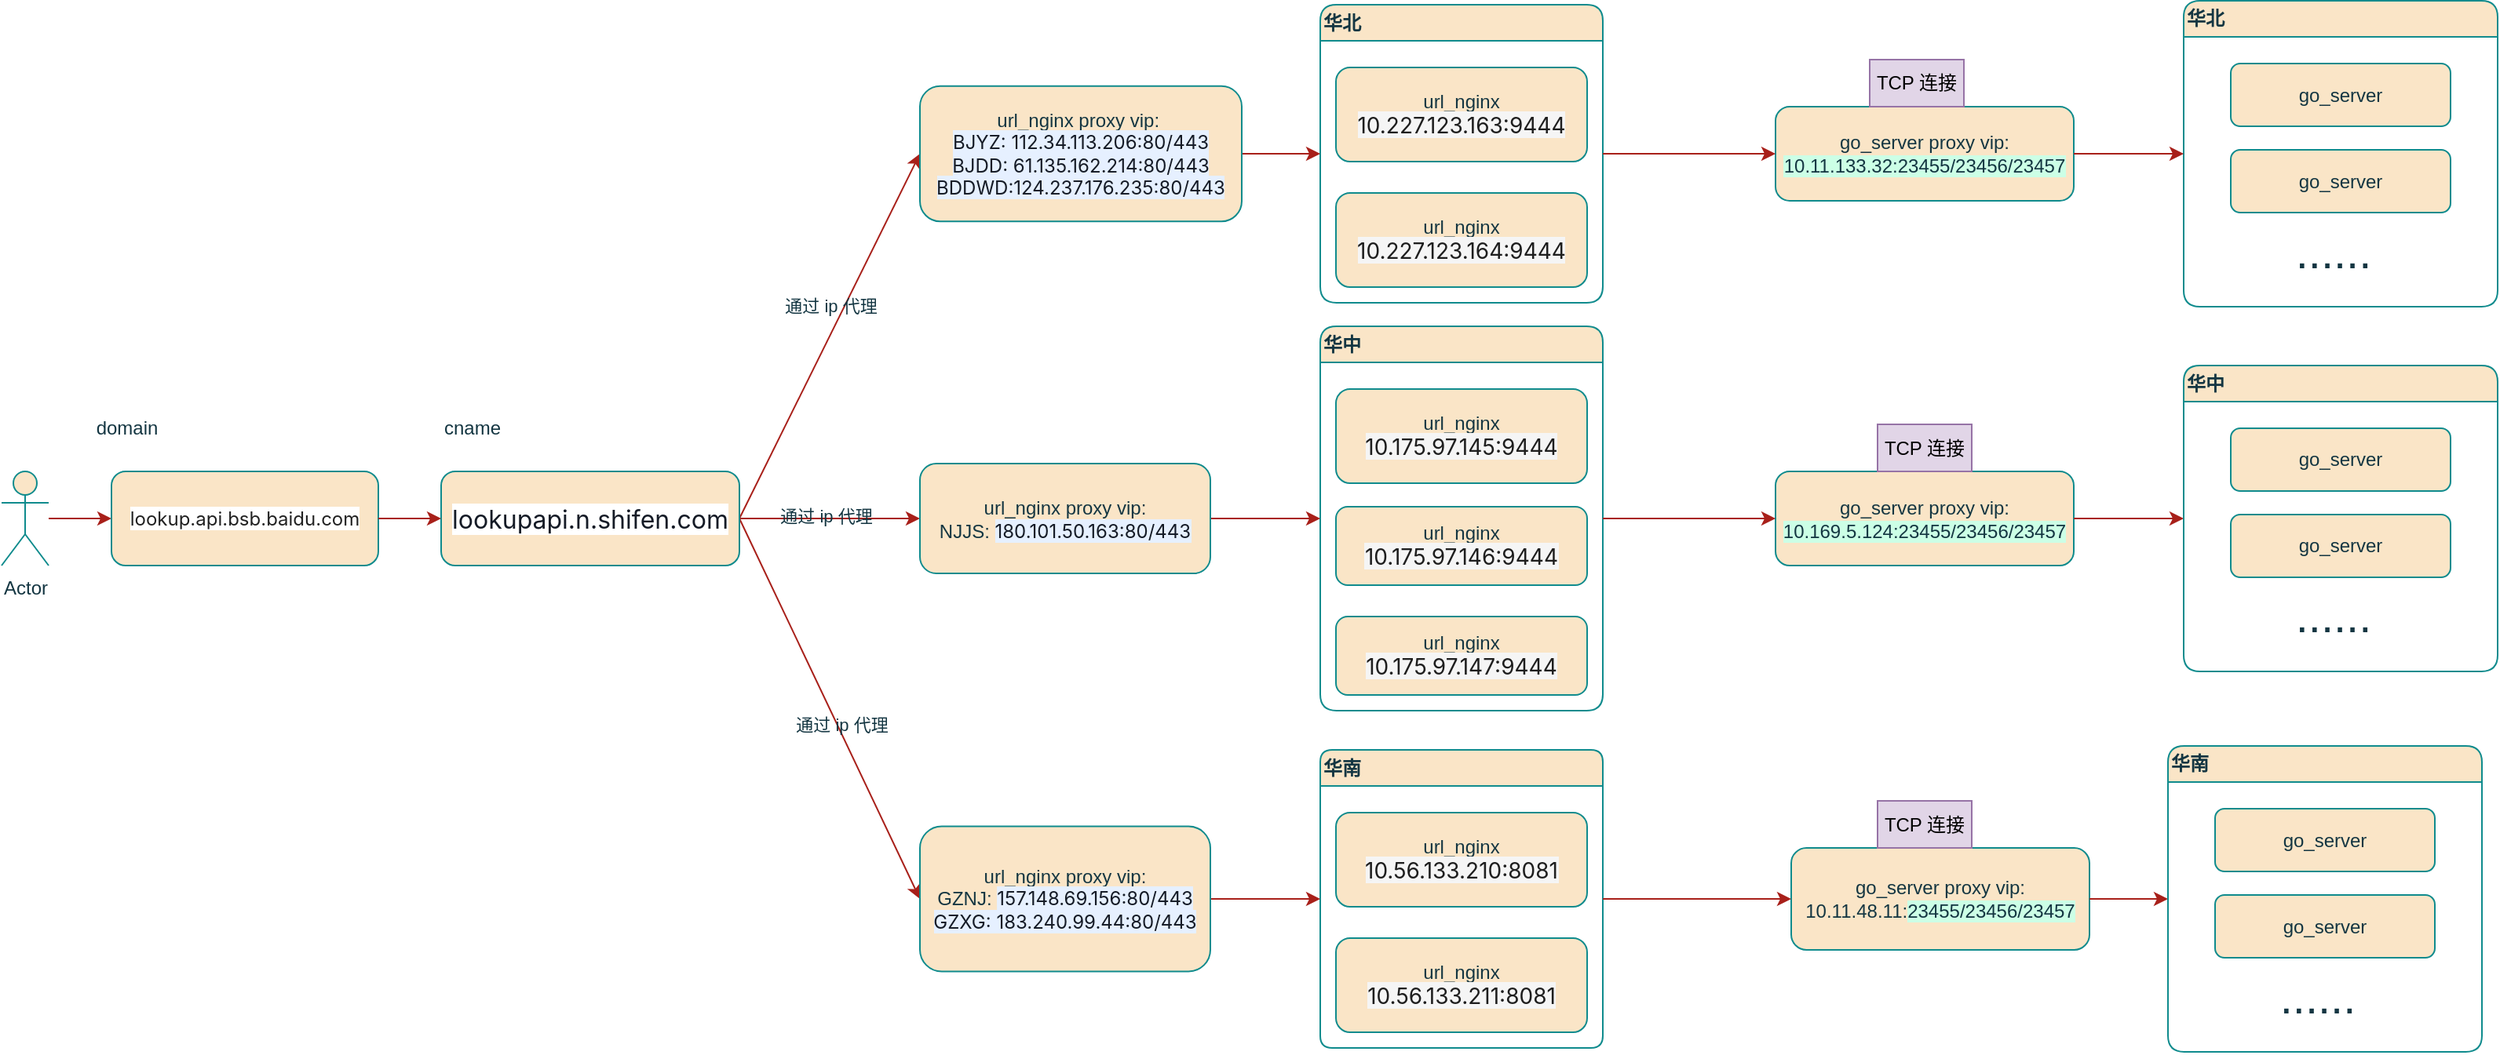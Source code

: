 <mxfile version="24.7.7">
  <diagram name="第 1 页" id="3OlnybCZuQFbsvdLqa09">
    <mxGraphModel dx="2074" dy="1121" grid="1" gridSize="10" guides="1" tooltips="1" connect="1" arrows="1" fold="1" page="1" pageScale="1" pageWidth="3300" pageHeight="4681" math="0" shadow="0">
      <root>
        <mxCell id="0" />
        <mxCell id="1" parent="0" />
        <mxCell id="zS4iTFZCfX0krXfUyPuB-29" style="edgeStyle=orthogonalEdgeStyle;rounded=1;orthogonalLoop=1;jettySize=auto;html=1;entryX=0;entryY=0.5;entryDx=0;entryDy=0;labelBackgroundColor=none;strokeColor=#A8201A;fontColor=default;" edge="1" parent="1" source="zS4iTFZCfX0krXfUyPuB-2" target="zS4iTFZCfX0krXfUyPuB-3">
          <mxGeometry relative="1" as="geometry" />
        </mxCell>
        <mxCell id="zS4iTFZCfX0krXfUyPuB-2" value="Actor" style="shape=umlActor;verticalLabelPosition=bottom;verticalAlign=top;html=1;outlineConnect=0;rounded=1;labelBackgroundColor=none;fillColor=#FAE5C7;strokeColor=#0F8B8D;fontColor=#143642;" vertex="1" parent="1">
          <mxGeometry x="60" y="382.5" width="30" height="60" as="geometry" />
        </mxCell>
        <mxCell id="zS4iTFZCfX0krXfUyPuB-3" value="&lt;span style=&quot;color: rgb(33, 33, 33); font-family: Inter, system-ui, -apple-system, &amp;quot;system-ui&amp;quot;, &amp;quot;Segoe UI&amp;quot;, Roboto, Oxygen, Ubuntu, Cantarell, &amp;quot;Fira Sans&amp;quot;, &amp;quot;Droid Sans&amp;quot;, Helvetica, Arial, sans-serif; text-align: left; white-space-collapse: preserve; background-color: rgb(255, 255, 255);&quot;&gt;lookup.api.bsb.baidu.com&lt;/span&gt;" style="rounded=1;whiteSpace=wrap;html=1;labelBackgroundColor=none;fillColor=#FAE5C7;strokeColor=#0F8B8D;fontColor=#143642;" vertex="1" parent="1">
          <mxGeometry x="130" y="382.5" width="170" height="60" as="geometry" />
        </mxCell>
        <mxCell id="zS4iTFZCfX0krXfUyPuB-12" value="华中" style="swimlane;whiteSpace=wrap;html=1;align=left;rounded=1;labelBackgroundColor=none;fillColor=#FAE5C7;strokeColor=#0F8B8D;fontColor=#143642;" vertex="1" parent="1">
          <mxGeometry x="900" y="290" width="180" height="245" as="geometry" />
        </mxCell>
        <mxCell id="zS4iTFZCfX0krXfUyPuB-13" value="url_nginx&lt;div&gt;&lt;span style=&quot;color: rgba(0, 0, 0, 0.88); font-family: -apple-system, &amp;quot;system-ui&amp;quot;, &amp;quot;Segoe UI&amp;quot;, Roboto, &amp;quot;Helvetica Neue&amp;quot;, Arial, &amp;quot;Noto Sans&amp;quot;, sans-serif, &amp;quot;Apple Color Emoji&amp;quot;, &amp;quot;Segoe UI Emoji&amp;quot;, &amp;quot;Segoe UI Symbol&amp;quot;, &amp;quot;Noto Color Emoji&amp;quot;; font-size: 14px; text-align: start; background-color: rgb(245, 245, 245);&quot;&gt;10.175.97.145:9444&lt;/span&gt;&lt;br&gt;&lt;/div&gt;" style="rounded=1;whiteSpace=wrap;html=1;labelBackgroundColor=none;fillColor=#FAE5C7;strokeColor=#0F8B8D;fontColor=#143642;" vertex="1" parent="zS4iTFZCfX0krXfUyPuB-12">
          <mxGeometry x="10" y="40" width="160" height="60" as="geometry" />
        </mxCell>
        <mxCell id="zS4iTFZCfX0krXfUyPuB-14" value="url_nginx&lt;div&gt;&lt;span style=&quot;color: rgba(0, 0, 0, 0.88); font-family: -apple-system, &amp;quot;system-ui&amp;quot;, &amp;quot;Segoe UI&amp;quot;, Roboto, &amp;quot;Helvetica Neue&amp;quot;, Arial, &amp;quot;Noto Sans&amp;quot;, sans-serif, &amp;quot;Apple Color Emoji&amp;quot;, &amp;quot;Segoe UI Emoji&amp;quot;, &amp;quot;Segoe UI Symbol&amp;quot;, &amp;quot;Noto Color Emoji&amp;quot;; font-size: 14px; text-align: start; background-color: rgb(245, 245, 245);&quot;&gt;10.175.97.146:9444&lt;/span&gt;&lt;br&gt;&lt;/div&gt;" style="rounded=1;whiteSpace=wrap;html=1;labelBackgroundColor=none;fillColor=#FAE5C7;strokeColor=#0F8B8D;fontColor=#143642;" vertex="1" parent="zS4iTFZCfX0krXfUyPuB-12">
          <mxGeometry x="10" y="115" width="160" height="50" as="geometry" />
        </mxCell>
        <mxCell id="zS4iTFZCfX0krXfUyPuB-84" value="url_nginx&lt;div&gt;&lt;span style=&quot;color: rgba(0, 0, 0, 0.88); font-family: -apple-system, &amp;quot;system-ui&amp;quot;, &amp;quot;Segoe UI&amp;quot;, Roboto, &amp;quot;Helvetica Neue&amp;quot;, Arial, &amp;quot;Noto Sans&amp;quot;, sans-serif, &amp;quot;Apple Color Emoji&amp;quot;, &amp;quot;Segoe UI Emoji&amp;quot;, &amp;quot;Segoe UI Symbol&amp;quot;, &amp;quot;Noto Color Emoji&amp;quot;; font-size: 14px; text-align: start; background-color: rgb(245, 245, 245);&quot;&gt;10.175.97.147:9444&lt;/span&gt;&lt;br&gt;&lt;/div&gt;" style="rounded=1;whiteSpace=wrap;html=1;labelBackgroundColor=none;fillColor=#FAE5C7;strokeColor=#0F8B8D;fontColor=#143642;" vertex="1" parent="zS4iTFZCfX0krXfUyPuB-12">
          <mxGeometry x="10" y="185" width="160" height="50" as="geometry" />
        </mxCell>
        <mxCell id="zS4iTFZCfX0krXfUyPuB-18" value="华南" style="swimlane;whiteSpace=wrap;html=1;align=left;horizontal=1;rounded=1;labelBackgroundColor=none;fillColor=#FAE5C7;strokeColor=#0F8B8D;fontColor=#143642;arcSize=11;" vertex="1" parent="1">
          <mxGeometry x="900" y="560" width="180" height="190" as="geometry" />
        </mxCell>
        <mxCell id="zS4iTFZCfX0krXfUyPuB-19" value="url_nginx&lt;div&gt;&lt;span style=&quot;color: rgba(0, 0, 0, 0.88); font-family: -apple-system, &amp;quot;system-ui&amp;quot;, &amp;quot;Segoe UI&amp;quot;, Roboto, &amp;quot;Helvetica Neue&amp;quot;, Arial, &amp;quot;Noto Sans&amp;quot;, sans-serif, &amp;quot;Apple Color Emoji&amp;quot;, &amp;quot;Segoe UI Emoji&amp;quot;, &amp;quot;Segoe UI Symbol&amp;quot;, &amp;quot;Noto Color Emoji&amp;quot;; font-size: 14px; text-align: start; background-color: rgb(245, 245, 245);&quot;&gt;10.56.133.210:8081&lt;/span&gt;&lt;br&gt;&lt;/div&gt;" style="rounded=1;whiteSpace=wrap;html=1;labelBackgroundColor=none;fillColor=#FAE5C7;strokeColor=#0F8B8D;fontColor=#143642;" vertex="1" parent="zS4iTFZCfX0krXfUyPuB-18">
          <mxGeometry x="10" y="40" width="160" height="60" as="geometry" />
        </mxCell>
        <mxCell id="zS4iTFZCfX0krXfUyPuB-20" value="url_nginx&lt;div&gt;&lt;span style=&quot;color: rgba(0, 0, 0, 0.88); font-family: -apple-system, &amp;quot;system-ui&amp;quot;, &amp;quot;Segoe UI&amp;quot;, Roboto, &amp;quot;Helvetica Neue&amp;quot;, Arial, &amp;quot;Noto Sans&amp;quot;, sans-serif, &amp;quot;Apple Color Emoji&amp;quot;, &amp;quot;Segoe UI Emoji&amp;quot;, &amp;quot;Segoe UI Symbol&amp;quot;, &amp;quot;Noto Color Emoji&amp;quot;; font-size: 14px; text-align: start; background-color: rgb(245, 245, 245);&quot;&gt;10.56.133.211:8081&lt;/span&gt;&lt;br&gt;&lt;/div&gt;" style="rounded=1;whiteSpace=wrap;html=1;labelBackgroundColor=none;fillColor=#FAE5C7;strokeColor=#0F8B8D;fontColor=#143642;" vertex="1" parent="zS4iTFZCfX0krXfUyPuB-18">
          <mxGeometry x="10" y="120" width="160" height="60" as="geometry" />
        </mxCell>
        <mxCell id="zS4iTFZCfX0krXfUyPuB-21" value="华北" style="swimlane;whiteSpace=wrap;html=1;align=left;rounded=1;labelBackgroundColor=none;fillColor=#FAE5C7;strokeColor=#0F8B8D;fontColor=#143642;" vertex="1" parent="1">
          <mxGeometry x="900" y="85" width="180" height="190" as="geometry">
            <mxRectangle x="640" y="90" width="130" height="30" as="alternateBounds" />
          </mxGeometry>
        </mxCell>
        <mxCell id="zS4iTFZCfX0krXfUyPuB-22" value="url_nginx&lt;div&gt;&lt;span style=&quot;color: rgba(0, 0, 0, 0.88); font-family: -apple-system, &amp;quot;system-ui&amp;quot;, &amp;quot;Segoe UI&amp;quot;, Roboto, &amp;quot;Helvetica Neue&amp;quot;, Arial, &amp;quot;Noto Sans&amp;quot;, sans-serif, &amp;quot;Apple Color Emoji&amp;quot;, &amp;quot;Segoe UI Emoji&amp;quot;, &amp;quot;Segoe UI Symbol&amp;quot;, &amp;quot;Noto Color Emoji&amp;quot;; font-size: 14px; text-align: start; background-color: rgb(245, 245, 245);&quot;&gt;10.227.123.163:9444&lt;/span&gt;&lt;/div&gt;" style="rounded=1;whiteSpace=wrap;html=1;labelBackgroundColor=none;fillColor=#FAE5C7;strokeColor=#0F8B8D;fontColor=#143642;" vertex="1" parent="zS4iTFZCfX0krXfUyPuB-21">
          <mxGeometry x="10" y="40" width="160" height="60" as="geometry" />
        </mxCell>
        <mxCell id="zS4iTFZCfX0krXfUyPuB-23" value="url_nginx&lt;div&gt;&lt;span style=&quot;color: rgba(0, 0, 0, 0.88); font-family: -apple-system, &amp;quot;system-ui&amp;quot;, &amp;quot;Segoe UI&amp;quot;, Roboto, &amp;quot;Helvetica Neue&amp;quot;, Arial, &amp;quot;Noto Sans&amp;quot;, sans-serif, &amp;quot;Apple Color Emoji&amp;quot;, &amp;quot;Segoe UI Emoji&amp;quot;, &amp;quot;Segoe UI Symbol&amp;quot;, &amp;quot;Noto Color Emoji&amp;quot;; font-size: 14px; text-align: start; background-color: rgb(245, 245, 245);&quot;&gt;10.227.123.164:9444&lt;/span&gt;&lt;br&gt;&lt;/div&gt;" style="rounded=1;whiteSpace=wrap;html=1;labelBackgroundColor=none;fillColor=#FAE5C7;strokeColor=#0F8B8D;fontColor=#143642;" vertex="1" parent="zS4iTFZCfX0krXfUyPuB-21">
          <mxGeometry x="10" y="120" width="160" height="60" as="geometry" />
        </mxCell>
        <mxCell id="zS4iTFZCfX0krXfUyPuB-24" value="" style="endArrow=classic;html=1;rounded=1;exitX=1;exitY=0.5;exitDx=0;exitDy=0;entryX=0;entryY=0.5;entryDx=0;entryDy=0;labelBackgroundColor=none;strokeColor=#A8201A;fontColor=default;" edge="1" parent="1" source="zS4iTFZCfX0krXfUyPuB-79" target="zS4iTFZCfX0krXfUyPuB-50">
          <mxGeometry width="50" height="50" relative="1" as="geometry">
            <mxPoint x="510" y="560" as="sourcePoint" />
            <mxPoint x="800" y="340" as="targetPoint" />
          </mxGeometry>
        </mxCell>
        <mxCell id="zS4iTFZCfX0krXfUyPuB-31" value="通过 ip 代理" style="edgeLabel;html=1;align=center;verticalAlign=middle;resizable=0;points=[];rounded=1;labelBackgroundColor=none;fontColor=#143642;" vertex="1" connectable="0" parent="zS4iTFZCfX0krXfUyPuB-24">
          <mxGeometry x="-0.06" y="1" relative="1" as="geometry">
            <mxPoint x="5" y="-26" as="offset" />
          </mxGeometry>
        </mxCell>
        <mxCell id="zS4iTFZCfX0krXfUyPuB-25" value="" style="endArrow=classic;html=1;rounded=1;entryX=0;entryY=0.5;entryDx=0;entryDy=0;exitX=1;exitY=0.5;exitDx=0;exitDy=0;labelBackgroundColor=none;strokeColor=#A8201A;fontColor=default;" edge="1" parent="1" source="zS4iTFZCfX0krXfUyPuB-79" target="zS4iTFZCfX0krXfUyPuB-52">
          <mxGeometry width="50" height="50" relative="1" as="geometry">
            <mxPoint x="480" y="410" as="sourcePoint" />
            <mxPoint x="890" y="400" as="targetPoint" />
          </mxGeometry>
        </mxCell>
        <mxCell id="zS4iTFZCfX0krXfUyPuB-32" value="通过 ip 代理" style="edgeLabel;html=1;align=center;verticalAlign=middle;resizable=0;points=[];rounded=1;labelBackgroundColor=none;fontColor=#143642;" vertex="1" connectable="0" parent="zS4iTFZCfX0krXfUyPuB-25">
          <mxGeometry x="-0.05" y="2" relative="1" as="geometry">
            <mxPoint as="offset" />
          </mxGeometry>
        </mxCell>
        <mxCell id="zS4iTFZCfX0krXfUyPuB-26" value="" style="endArrow=classic;html=1;rounded=1;entryX=0;entryY=0.5;entryDx=0;entryDy=0;exitX=1;exitY=0.5;exitDx=0;exitDy=0;labelBackgroundColor=none;strokeColor=#A8201A;fontColor=default;" edge="1" parent="1" source="zS4iTFZCfX0krXfUyPuB-79" target="zS4iTFZCfX0krXfUyPuB-53">
          <mxGeometry width="50" height="50" relative="1" as="geometry">
            <mxPoint x="490" y="380" as="sourcePoint" />
            <mxPoint x="660" y="205" as="targetPoint" />
          </mxGeometry>
        </mxCell>
        <mxCell id="zS4iTFZCfX0krXfUyPuB-33" value="通过 ip 代理" style="edgeLabel;html=1;align=center;verticalAlign=middle;resizable=0;points=[];rounded=1;labelBackgroundColor=none;fontColor=#143642;" vertex="1" connectable="0" parent="zS4iTFZCfX0krXfUyPuB-26">
          <mxGeometry x="0.089" y="2" relative="1" as="geometry">
            <mxPoint as="offset" />
          </mxGeometry>
        </mxCell>
        <mxCell id="zS4iTFZCfX0krXfUyPuB-35" value="华北&amp;nbsp;" style="swimlane;whiteSpace=wrap;html=1;align=left;rounded=1;labelBackgroundColor=none;fillColor=#FAE5C7;strokeColor=#0F8B8D;fontColor=#143642;" vertex="1" parent="1">
          <mxGeometry x="1450" y="82.51" width="200" height="195" as="geometry">
            <mxRectangle x="640" y="90" width="130" height="30" as="alternateBounds" />
          </mxGeometry>
        </mxCell>
        <mxCell id="zS4iTFZCfX0krXfUyPuB-36" value="go_server" style="rounded=1;whiteSpace=wrap;html=1;labelBackgroundColor=none;fillColor=#FAE5C7;strokeColor=#0F8B8D;fontColor=#143642;" vertex="1" parent="zS4iTFZCfX0krXfUyPuB-35">
          <mxGeometry x="30" y="40" width="140" height="40" as="geometry" />
        </mxCell>
        <mxCell id="zS4iTFZCfX0krXfUyPuB-37" value="go_server" style="rounded=1;whiteSpace=wrap;html=1;labelBackgroundColor=none;fillColor=#FAE5C7;strokeColor=#0F8B8D;fontColor=#143642;" vertex="1" parent="zS4iTFZCfX0krXfUyPuB-35">
          <mxGeometry x="30" y="95" width="140" height="40" as="geometry" />
        </mxCell>
        <mxCell id="zS4iTFZCfX0krXfUyPuB-69" value="&lt;font style=&quot;font-size: 29px;&quot;&gt;......&lt;/font&gt;" style="text;html=1;align=center;verticalAlign=middle;resizable=0;points=[];autosize=1;strokeColor=none;fillColor=none;fontColor=#143642;" vertex="1" parent="zS4iTFZCfX0krXfUyPuB-35">
          <mxGeometry x="60" y="135" width="70" height="50" as="geometry" />
        </mxCell>
        <mxCell id="zS4iTFZCfX0krXfUyPuB-51" style="edgeStyle=orthogonalEdgeStyle;rounded=1;orthogonalLoop=1;jettySize=auto;html=1;exitX=1;exitY=0.5;exitDx=0;exitDy=0;entryX=0;entryY=0.5;entryDx=0;entryDy=0;labelBackgroundColor=none;strokeColor=#A8201A;fontColor=default;" edge="1" parent="1" source="zS4iTFZCfX0krXfUyPuB-50" target="zS4iTFZCfX0krXfUyPuB-21">
          <mxGeometry relative="1" as="geometry" />
        </mxCell>
        <mxCell id="zS4iTFZCfX0krXfUyPuB-50" value="url_nginx proxy vip:&amp;nbsp;&lt;div&gt;&lt;span style=&quot;color: rgb(21, 27, 38); font-family: -apple-system, &amp;quot;system-ui&amp;quot;, &amp;quot;Segoe UI&amp;quot;, &amp;quot;Helvetica Neue&amp;quot;, Arial, &amp;quot;PingFang SC&amp;quot;, &amp;quot;Hiragino Sans GB&amp;quot;, &amp;quot;Microsoft YaHei&amp;quot;, 微软雅黑, &amp;quot;sans-serif&amp;quot;, &amp;quot;Apple Color Emoji&amp;quot;, &amp;quot;Segoe UI Emoji&amp;quot;, &amp;quot;Segoe UI Symbol&amp;quot;, &amp;quot;Noto Color Emoji&amp;quot;; text-align: left; background-color: rgb(230, 240, 255);&quot;&gt;BJYZ: 112.34.113.206:80/443&lt;/span&gt;&lt;/div&gt;&lt;div&gt;&lt;span style=&quot;color: rgb(21, 27, 38); font-family: -apple-system, &amp;quot;system-ui&amp;quot;, &amp;quot;Segoe UI&amp;quot;, &amp;quot;Helvetica Neue&amp;quot;, Arial, &amp;quot;PingFang SC&amp;quot;, &amp;quot;Hiragino Sans GB&amp;quot;, &amp;quot;Microsoft YaHei&amp;quot;, 微软雅黑, &amp;quot;sans-serif&amp;quot;, &amp;quot;Apple Color Emoji&amp;quot;, &amp;quot;Segoe UI Emoji&amp;quot;, &amp;quot;Segoe UI Symbol&amp;quot;, &amp;quot;Noto Color Emoji&amp;quot;; text-align: left; background-color: rgb(230, 240, 255);&quot;&gt;BJDD:&amp;nbsp;&lt;/span&gt;&lt;span style=&quot;background-color: rgb(230, 240, 255); color: rgb(21, 27, 38); font-family: -apple-system, &amp;quot;system-ui&amp;quot;, &amp;quot;Segoe UI&amp;quot;, &amp;quot;Helvetica Neue&amp;quot;, Arial, &amp;quot;PingFang SC&amp;quot;, &amp;quot;Hiragino Sans GB&amp;quot;, &amp;quot;Microsoft YaHei&amp;quot;, 微软雅黑, &amp;quot;sans-serif&amp;quot;, &amp;quot;Apple Color Emoji&amp;quot;, &amp;quot;Segoe UI Emoji&amp;quot;, &amp;quot;Segoe UI Symbol&amp;quot;, &amp;quot;Noto Color Emoji&amp;quot;; text-align: left;&quot;&gt;61.135.162.214:80/443&lt;/span&gt;&lt;/div&gt;&lt;div&gt;&lt;span style=&quot;background-color: rgb(230, 240, 255); color: rgb(21, 27, 38); font-family: -apple-system, &amp;quot;system-ui&amp;quot;, &amp;quot;Segoe UI&amp;quot;, &amp;quot;Helvetica Neue&amp;quot;, Arial, &amp;quot;PingFang SC&amp;quot;, &amp;quot;Hiragino Sans GB&amp;quot;, &amp;quot;Microsoft YaHei&amp;quot;, 微软雅黑, &amp;quot;sans-serif&amp;quot;, &amp;quot;Apple Color Emoji&amp;quot;, &amp;quot;Segoe UI Emoji&amp;quot;, &amp;quot;Segoe UI Symbol&amp;quot;, &amp;quot;Noto Color Emoji&amp;quot;; text-align: left;&quot;&gt;BDDWD:&lt;/span&gt;&lt;span style=&quot;background-color: rgb(230, 240, 255); color: rgb(21, 27, 38); font-family: -apple-system, &amp;quot;system-ui&amp;quot;, &amp;quot;Segoe UI&amp;quot;, &amp;quot;Helvetica Neue&amp;quot;, Arial, &amp;quot;PingFang SC&amp;quot;, &amp;quot;Hiragino Sans GB&amp;quot;, &amp;quot;Microsoft YaHei&amp;quot;, 微软雅黑, &amp;quot;sans-serif&amp;quot;, &amp;quot;Apple Color Emoji&amp;quot;, &amp;quot;Segoe UI Emoji&amp;quot;, &amp;quot;Segoe UI Symbol&amp;quot;, &amp;quot;Noto Color Emoji&amp;quot;; text-align: left;&quot;&gt;124.237.176.235:80/443&lt;/span&gt;&lt;/div&gt;" style="rounded=1;whiteSpace=wrap;html=1;labelBackgroundColor=none;fillColor=#FAE5C7;strokeColor=#0F8B8D;fontColor=#143642;" vertex="1" parent="1">
          <mxGeometry x="645" y="136.88" width="205" height="86.25" as="geometry" />
        </mxCell>
        <mxCell id="zS4iTFZCfX0krXfUyPuB-55" style="edgeStyle=orthogonalEdgeStyle;rounded=1;orthogonalLoop=1;jettySize=auto;html=1;exitX=1;exitY=0.5;exitDx=0;exitDy=0;entryX=0;entryY=0.5;entryDx=0;entryDy=0;labelBackgroundColor=none;strokeColor=#A8201A;fontColor=default;" edge="1" parent="1" source="zS4iTFZCfX0krXfUyPuB-52" target="zS4iTFZCfX0krXfUyPuB-12">
          <mxGeometry relative="1" as="geometry" />
        </mxCell>
        <mxCell id="zS4iTFZCfX0krXfUyPuB-52" value="url_nginx proxy vip: NJJS:&amp;nbsp;&lt;span style=&quot;color: rgb(21, 27, 38); font-family: -apple-system, &amp;quot;system-ui&amp;quot;, &amp;quot;Segoe UI&amp;quot;, &amp;quot;Helvetica Neue&amp;quot;, Arial, &amp;quot;PingFang SC&amp;quot;, &amp;quot;Hiragino Sans GB&amp;quot;, &amp;quot;Microsoft YaHei&amp;quot;, 微软雅黑, &amp;quot;sans-serif&amp;quot;, &amp;quot;Apple Color Emoji&amp;quot;, &amp;quot;Segoe UI Emoji&amp;quot;, &amp;quot;Segoe UI Symbol&amp;quot;, &amp;quot;Noto Color Emoji&amp;quot;; text-align: left; background-color: rgb(230, 240, 255);&quot;&gt;180.101.50.163:80/443&lt;/span&gt;" style="rounded=1;whiteSpace=wrap;html=1;labelBackgroundColor=none;fillColor=#FAE5C7;strokeColor=#0F8B8D;fontColor=#143642;" vertex="1" parent="1">
          <mxGeometry x="645" y="377.5" width="185" height="70" as="geometry" />
        </mxCell>
        <mxCell id="zS4iTFZCfX0krXfUyPuB-56" style="edgeStyle=orthogonalEdgeStyle;rounded=1;orthogonalLoop=1;jettySize=auto;html=1;exitX=1;exitY=0.5;exitDx=0;exitDy=0;entryX=0;entryY=0.5;entryDx=0;entryDy=0;labelBackgroundColor=none;strokeColor=#A8201A;fontColor=default;" edge="1" parent="1" source="zS4iTFZCfX0krXfUyPuB-53" target="zS4iTFZCfX0krXfUyPuB-18">
          <mxGeometry relative="1" as="geometry" />
        </mxCell>
        <mxCell id="zS4iTFZCfX0krXfUyPuB-53" value="url_nginx proxy vip: GZNJ:&amp;nbsp;&lt;span style=&quot;color: rgb(21, 27, 38); font-family: -apple-system, &amp;quot;system-ui&amp;quot;, &amp;quot;Segoe UI&amp;quot;, &amp;quot;Helvetica Neue&amp;quot;, Arial, &amp;quot;PingFang SC&amp;quot;, &amp;quot;Hiragino Sans GB&amp;quot;, &amp;quot;Microsoft YaHei&amp;quot;, 微软雅黑, &amp;quot;sans-serif&amp;quot;, &amp;quot;Apple Color Emoji&amp;quot;, &amp;quot;Segoe UI Emoji&amp;quot;, &amp;quot;Segoe UI Symbol&amp;quot;, &amp;quot;Noto Color Emoji&amp;quot;; text-align: left; background-color: rgb(230, 240, 255);&quot;&gt;157.148.69.156:80/443&lt;/span&gt;&lt;div&gt;&lt;span style=&quot;color: rgb(21, 27, 38); font-family: -apple-system, &amp;quot;system-ui&amp;quot;, &amp;quot;Segoe UI&amp;quot;, &amp;quot;Helvetica Neue&amp;quot;, Arial, &amp;quot;PingFang SC&amp;quot;, &amp;quot;Hiragino Sans GB&amp;quot;, &amp;quot;Microsoft YaHei&amp;quot;, 微软雅黑, &amp;quot;sans-serif&amp;quot;, &amp;quot;Apple Color Emoji&amp;quot;, &amp;quot;Segoe UI Emoji&amp;quot;, &amp;quot;Segoe UI Symbol&amp;quot;, &amp;quot;Noto Color Emoji&amp;quot;; text-align: left; background-color: rgb(230, 240, 255);&quot;&gt;GZXG:&amp;nbsp;&lt;/span&gt;&lt;span style=&quot;background-color: rgb(230, 240, 255); color: rgb(21, 27, 38); font-family: -apple-system, &amp;quot;system-ui&amp;quot;, &amp;quot;Segoe UI&amp;quot;, &amp;quot;Helvetica Neue&amp;quot;, Arial, &amp;quot;PingFang SC&amp;quot;, &amp;quot;Hiragino Sans GB&amp;quot;, &amp;quot;Microsoft YaHei&amp;quot;, 微软雅黑, &amp;quot;sans-serif&amp;quot;, &amp;quot;Apple Color Emoji&amp;quot;, &amp;quot;Segoe UI Emoji&amp;quot;, &amp;quot;Segoe UI Symbol&amp;quot;, &amp;quot;Noto Color Emoji&amp;quot;; text-align: left;&quot;&gt;183.240.99.44:80/443&lt;/span&gt;&lt;/div&gt;" style="rounded=1;whiteSpace=wrap;html=1;labelBackgroundColor=none;fillColor=#FAE5C7;strokeColor=#0F8B8D;fontColor=#143642;" vertex="1" parent="1">
          <mxGeometry x="645" y="608.75" width="185" height="92.5" as="geometry" />
        </mxCell>
        <mxCell id="zS4iTFZCfX0krXfUyPuB-57" value="go_server proxy vip: &lt;span style=&quot;background-color: rgb(204, 255, 230);&quot;&gt;10.11.133.32:23455/23456/23457&lt;/span&gt;" style="rounded=1;whiteSpace=wrap;html=1;labelBackgroundColor=none;fillColor=#FAE5C7;strokeColor=#0F8B8D;fontColor=#143642;" vertex="1" parent="1">
          <mxGeometry x="1190" y="150" width="190" height="60" as="geometry" />
        </mxCell>
        <mxCell id="zS4iTFZCfX0krXfUyPuB-58" value="go_server proxy vip: &lt;span style=&quot;background-color: rgb(204, 255, 230);&quot;&gt;10.169.5.124:23455/23456/23457&lt;/span&gt;" style="rounded=1;whiteSpace=wrap;html=1;labelBackgroundColor=none;fillColor=#FAE5C7;strokeColor=#0F8B8D;fontColor=#143642;" vertex="1" parent="1">
          <mxGeometry x="1190" y="382.5" width="190" height="60" as="geometry" />
        </mxCell>
        <mxCell id="zS4iTFZCfX0krXfUyPuB-59" value="go_server proxy vip: 10.11.48.11:&lt;span style=&quot;background-color: rgb(204, 255, 230);&quot;&gt;23455/23456/23457&lt;/span&gt;" style="rounded=1;whiteSpace=wrap;html=1;labelBackgroundColor=none;fillColor=#FAE5C7;strokeColor=#0F8B8D;fontColor=#143642;" vertex="1" parent="1">
          <mxGeometry x="1200" y="622.5" width="190" height="65" as="geometry" />
        </mxCell>
        <mxCell id="zS4iTFZCfX0krXfUyPuB-63" value="" style="endArrow=classic;html=1;rounded=0;strokeColor=#A8201A;fontColor=#143642;fillColor=#FAE5C7;exitX=1;exitY=0.5;exitDx=0;exitDy=0;entryX=0;entryY=0.5;entryDx=0;entryDy=0;" edge="1" parent="1" source="zS4iTFZCfX0krXfUyPuB-21" target="zS4iTFZCfX0krXfUyPuB-57">
          <mxGeometry width="50" height="50" relative="1" as="geometry">
            <mxPoint x="1230" y="80" as="sourcePoint" />
            <mxPoint x="1280" y="30" as="targetPoint" />
          </mxGeometry>
        </mxCell>
        <mxCell id="zS4iTFZCfX0krXfUyPuB-64" value="" style="endArrow=classic;html=1;rounded=0;strokeColor=#A8201A;fontColor=#143642;fillColor=#FAE5C7;exitX=1;exitY=0.5;exitDx=0;exitDy=0;entryX=0;entryY=0.5;entryDx=0;entryDy=0;" edge="1" parent="1" source="zS4iTFZCfX0krXfUyPuB-12" target="zS4iTFZCfX0krXfUyPuB-58">
          <mxGeometry width="50" height="50" relative="1" as="geometry">
            <mxPoint x="1090" y="190" as="sourcePoint" />
            <mxPoint x="1200" y="190" as="targetPoint" />
          </mxGeometry>
        </mxCell>
        <mxCell id="zS4iTFZCfX0krXfUyPuB-65" value="" style="endArrow=classic;html=1;rounded=0;strokeColor=#A8201A;fontColor=#143642;fillColor=#FAE5C7;exitX=1;exitY=0.5;exitDx=0;exitDy=0;entryX=0;entryY=0.5;entryDx=0;entryDy=0;" edge="1" parent="1" source="zS4iTFZCfX0krXfUyPuB-18" target="zS4iTFZCfX0krXfUyPuB-59">
          <mxGeometry width="50" height="50" relative="1" as="geometry">
            <mxPoint x="1100" y="200" as="sourcePoint" />
            <mxPoint x="1210" y="200" as="targetPoint" />
          </mxGeometry>
        </mxCell>
        <mxCell id="zS4iTFZCfX0krXfUyPuB-66" value="" style="endArrow=classic;html=1;rounded=0;strokeColor=#A8201A;fontColor=#143642;fillColor=#FAE5C7;exitX=1;exitY=0.5;exitDx=0;exitDy=0;entryX=0;entryY=0.5;entryDx=0;entryDy=0;" edge="1" parent="1" source="zS4iTFZCfX0krXfUyPuB-57" target="zS4iTFZCfX0krXfUyPuB-35">
          <mxGeometry width="50" height="50" relative="1" as="geometry">
            <mxPoint x="1330" y="80" as="sourcePoint" />
            <mxPoint x="1380" y="30" as="targetPoint" />
          </mxGeometry>
        </mxCell>
        <mxCell id="zS4iTFZCfX0krXfUyPuB-67" value="" style="endArrow=classic;html=1;rounded=0;strokeColor=#A8201A;fontColor=#143642;fillColor=#FAE5C7;exitX=1;exitY=0.5;exitDx=0;exitDy=0;entryX=0;entryY=0.5;entryDx=0;entryDy=0;" edge="1" parent="1" source="zS4iTFZCfX0krXfUyPuB-58" target="zS4iTFZCfX0krXfUyPuB-70">
          <mxGeometry width="50" height="50" relative="1" as="geometry">
            <mxPoint x="1220" y="290" as="sourcePoint" />
            <mxPoint x="1460" y="400" as="targetPoint" />
          </mxGeometry>
        </mxCell>
        <mxCell id="zS4iTFZCfX0krXfUyPuB-68" value="" style="endArrow=classic;html=1;rounded=0;strokeColor=#A8201A;fontColor=#143642;fillColor=#FAE5C7;exitX=1;exitY=0.5;exitDx=0;exitDy=0;entryX=0;entryY=0.5;entryDx=0;entryDy=0;" edge="1" parent="1" source="zS4iTFZCfX0krXfUyPuB-59" target="zS4iTFZCfX0krXfUyPuB-74">
          <mxGeometry width="50" height="50" relative="1" as="geometry">
            <mxPoint x="1270" y="720" as="sourcePoint" />
            <mxPoint x="1460" y="625" as="targetPoint" />
          </mxGeometry>
        </mxCell>
        <mxCell id="zS4iTFZCfX0krXfUyPuB-70" value="华中" style="swimlane;whiteSpace=wrap;html=1;align=left;rounded=1;labelBackgroundColor=none;fillColor=#FAE5C7;strokeColor=#0F8B8D;fontColor=#143642;" vertex="1" parent="1">
          <mxGeometry x="1450" y="315" width="200" height="195" as="geometry">
            <mxRectangle x="640" y="90" width="130" height="30" as="alternateBounds" />
          </mxGeometry>
        </mxCell>
        <mxCell id="zS4iTFZCfX0krXfUyPuB-71" value="go_server" style="rounded=1;whiteSpace=wrap;html=1;labelBackgroundColor=none;fillColor=#FAE5C7;strokeColor=#0F8B8D;fontColor=#143642;" vertex="1" parent="zS4iTFZCfX0krXfUyPuB-70">
          <mxGeometry x="30" y="40" width="140" height="40" as="geometry" />
        </mxCell>
        <mxCell id="zS4iTFZCfX0krXfUyPuB-72" value="go_server" style="rounded=1;whiteSpace=wrap;html=1;labelBackgroundColor=none;fillColor=#FAE5C7;strokeColor=#0F8B8D;fontColor=#143642;" vertex="1" parent="zS4iTFZCfX0krXfUyPuB-70">
          <mxGeometry x="30" y="95" width="140" height="40" as="geometry" />
        </mxCell>
        <mxCell id="zS4iTFZCfX0krXfUyPuB-73" value="&lt;font style=&quot;font-size: 29px;&quot;&gt;......&lt;/font&gt;" style="text;html=1;align=center;verticalAlign=middle;resizable=0;points=[];autosize=1;strokeColor=none;fillColor=none;fontColor=#143642;" vertex="1" parent="zS4iTFZCfX0krXfUyPuB-70">
          <mxGeometry x="60" y="135" width="70" height="50" as="geometry" />
        </mxCell>
        <mxCell id="zS4iTFZCfX0krXfUyPuB-74" value="华南" style="swimlane;whiteSpace=wrap;html=1;align=left;rounded=1;labelBackgroundColor=none;fillColor=#FAE5C7;strokeColor=#0F8B8D;fontColor=#143642;" vertex="1" parent="1">
          <mxGeometry x="1440" y="557.5" width="200" height="195" as="geometry">
            <mxRectangle x="640" y="90" width="130" height="30" as="alternateBounds" />
          </mxGeometry>
        </mxCell>
        <mxCell id="zS4iTFZCfX0krXfUyPuB-75" value="go_server" style="rounded=1;whiteSpace=wrap;html=1;labelBackgroundColor=none;fillColor=#FAE5C7;strokeColor=#0F8B8D;fontColor=#143642;" vertex="1" parent="zS4iTFZCfX0krXfUyPuB-74">
          <mxGeometry x="30" y="40" width="140" height="40" as="geometry" />
        </mxCell>
        <mxCell id="zS4iTFZCfX0krXfUyPuB-76" value="go_server" style="rounded=1;whiteSpace=wrap;html=1;labelBackgroundColor=none;fillColor=#FAE5C7;strokeColor=#0F8B8D;fontColor=#143642;" vertex="1" parent="zS4iTFZCfX0krXfUyPuB-74">
          <mxGeometry x="30" y="95" width="140" height="40" as="geometry" />
        </mxCell>
        <mxCell id="zS4iTFZCfX0krXfUyPuB-77" value="&lt;font style=&quot;font-size: 29px;&quot;&gt;......&lt;/font&gt;" style="text;html=1;align=center;verticalAlign=middle;resizable=0;points=[];autosize=1;strokeColor=none;fillColor=none;fontColor=#143642;" vertex="1" parent="zS4iTFZCfX0krXfUyPuB-74">
          <mxGeometry x="60" y="135" width="70" height="50" as="geometry" />
        </mxCell>
        <mxCell id="zS4iTFZCfX0krXfUyPuB-79" value="&lt;span style=&quot;color: rgb(21, 27, 38); font-family: -apple-system, &amp;quot;system-ui&amp;quot;, &amp;quot;Segoe UI&amp;quot;, &amp;quot;Helvetica Neue&amp;quot;, Arial, &amp;quot;PingFang SC&amp;quot;, &amp;quot;Hiragino Sans GB&amp;quot;, &amp;quot;Microsoft YaHei&amp;quot;, 微软雅黑, &amp;quot;sans-serif&amp;quot;, &amp;quot;Apple Color Emoji&amp;quot;, &amp;quot;Segoe UI Emoji&amp;quot;, &amp;quot;Segoe UI Symbol&amp;quot;, &amp;quot;Noto Color Emoji&amp;quot;; font-size: 16px; background-color: rgb(255, 255, 255);&quot;&gt;lookupapi.n.shifen.com&lt;/span&gt;" style="rounded=1;whiteSpace=wrap;html=1;labelBackgroundColor=none;fillColor=#FAE5C7;strokeColor=#0F8B8D;fontColor=#143642;" vertex="1" parent="1">
          <mxGeometry x="340" y="382.5" width="190" height="60" as="geometry" />
        </mxCell>
        <mxCell id="zS4iTFZCfX0krXfUyPuB-80" value="" style="endArrow=classic;html=1;rounded=0;strokeColor=#A8201A;fontColor=#143642;fillColor=#FAE5C7;exitX=1;exitY=0.5;exitDx=0;exitDy=0;entryX=0;entryY=0.5;entryDx=0;entryDy=0;" edge="1" parent="1" source="zS4iTFZCfX0krXfUyPuB-3" target="zS4iTFZCfX0krXfUyPuB-79">
          <mxGeometry width="50" height="50" relative="1" as="geometry">
            <mxPoint x="560" y="400" as="sourcePoint" />
            <mxPoint x="610" y="350" as="targetPoint" />
          </mxGeometry>
        </mxCell>
        <mxCell id="zS4iTFZCfX0krXfUyPuB-81" value="domain" style="text;html=1;align=center;verticalAlign=middle;whiteSpace=wrap;rounded=0;fontColor=#143642;" vertex="1" parent="1">
          <mxGeometry x="110" y="340" width="60" height="30" as="geometry" />
        </mxCell>
        <mxCell id="zS4iTFZCfX0krXfUyPuB-82" value="cname" style="text;html=1;align=center;verticalAlign=middle;whiteSpace=wrap;rounded=0;fontColor=#143642;" vertex="1" parent="1">
          <mxGeometry x="330" y="340" width="60" height="30" as="geometry" />
        </mxCell>
        <mxCell id="zS4iTFZCfX0krXfUyPuB-86" value="TCP 连接" style="text;html=1;align=center;verticalAlign=middle;whiteSpace=wrap;rounded=0;fillColor=#e1d5e7;strokeColor=#9673a6;" vertex="1" parent="1">
          <mxGeometry x="1250" y="120" width="60" height="30" as="geometry" />
        </mxCell>
        <mxCell id="zS4iTFZCfX0krXfUyPuB-87" value="TCP 连接" style="text;html=1;align=center;verticalAlign=middle;whiteSpace=wrap;rounded=0;fillColor=#e1d5e7;strokeColor=#9673a6;" vertex="1" parent="1">
          <mxGeometry x="1255" y="352.5" width="60" height="30" as="geometry" />
        </mxCell>
        <mxCell id="zS4iTFZCfX0krXfUyPuB-88" value="TCP 连接" style="text;html=1;align=center;verticalAlign=middle;whiteSpace=wrap;rounded=0;fillColor=#e1d5e7;strokeColor=#9673a6;" vertex="1" parent="1">
          <mxGeometry x="1255" y="592.5" width="60" height="30" as="geometry" />
        </mxCell>
      </root>
    </mxGraphModel>
  </diagram>
</mxfile>
